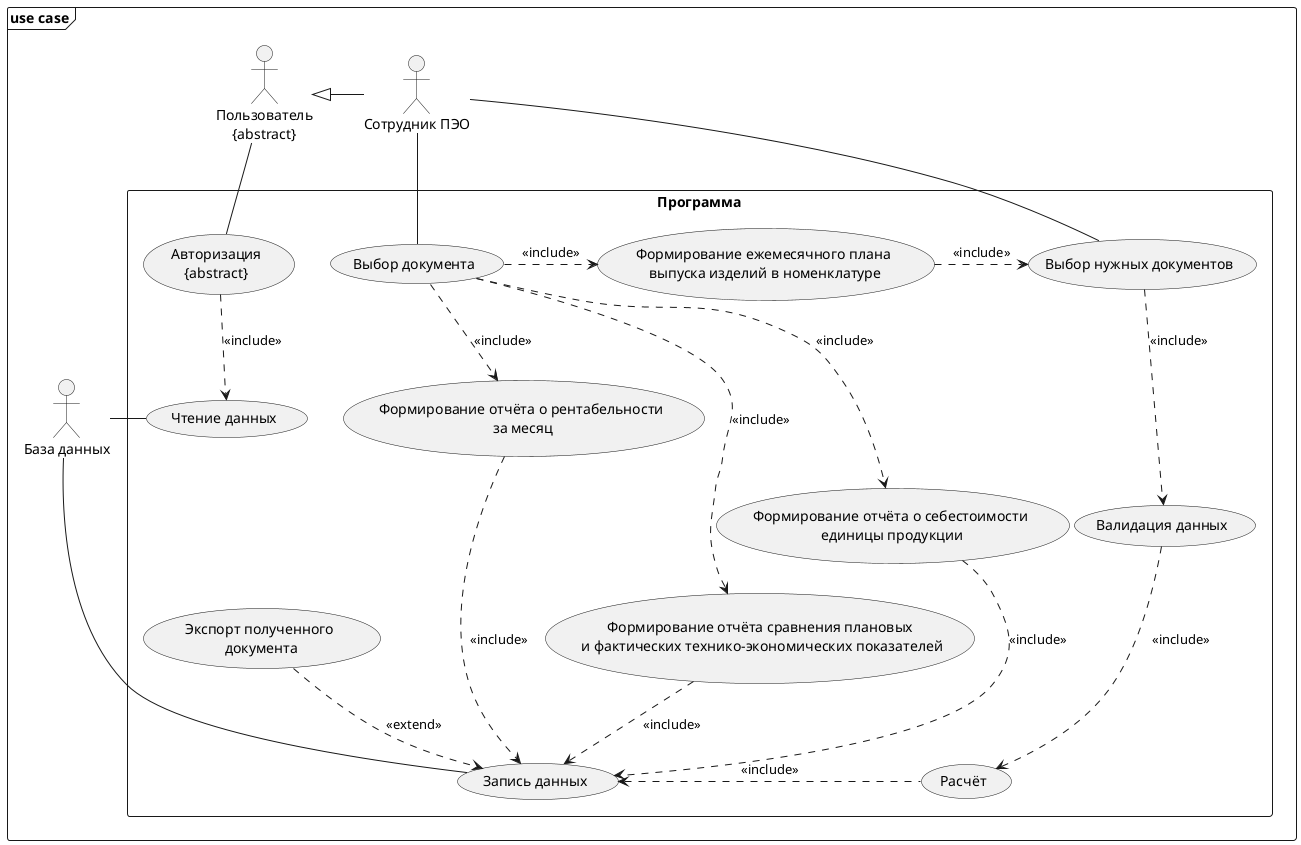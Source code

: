 ﻿@startuml
!define ABSTRACT {abstract}
!define include <<include>>
!define extend <<extend>>

skinparam defaultTextAlignment center

frame "use case" {
'left to right direction

:Пользователь\n ABSTRACT : as abstr
:Сотрудник ПЭО: as employee
:База данных: as bd

employee -l-|> abstr

rectangle "Программа" {
    usecase data_write as "Запись данных"
    '--
    'extension points:
    'Экспорт документа"
    usecase (Чтение данных) as data_read
    usecase (Авторизация\nABSTRACT) as autorization
    usecase (Выбор документа) as choose
    usecase (Формирование ежемесячного плана\n выпуска изделий в номенклатуре) as task1
    usecase (Формирование отчёта сравнения плановых\n и фактических технико-экономических показателей) as task2
    usecase (Формирование отчёта о себестоимости\n единицы продукции) as task3
    usecase (Формирование отчёта о рентабельности\n за месяц) as task4
    usecase (Экспорт полученного\n документа) as show_data
    'note "condition:\n{пользователь нажал\nна кнопку экспорта документа}\nextension point:\nЭкспорт документа" as N2
    
   
    usecase (Выбор нужных документов) as select
     'usecase (Наж) as button
    usecase validation as  "Валидация данных"
    '--
   ' extension points:
    'Вывод сообщения об ошибке"
    usecase (Расчёт) as solve
    'usecase (Вывод сообщения об ошибке) as notvalid
     'note "condition:\n{валидация не прошла}\nextension point:\nВывод сообщения об ошибке" as N3
    
    'data_write .. N2
    'N2 .. show_data
    abstr -- autorization
    bd -r- data_read
    bd -- data_write
    autorization -.> data_read : include
    employee -- choose 
    choose -r.> task1: include
    choose --.> task2: include
    choose -.> task3: include
    choose -.> task4: include
    'task1 -.> data_write : include
    task2 -.> data_write : include
    task3 -.> data_write : include
    task4 -.> data_write : include
    show_data -d.> data_write : extend
    
    'task1 -.> solve : include
    task1 -r.> select : include
    
    

    employee -- select
    
    select -.> validation : include
    validation -r.> solve : include
    solve -l.> data_write : include
    'notvalid -u.> validation : extend
    'notvalid .. N3
    'N3 .. validation
}
}

@enduml
